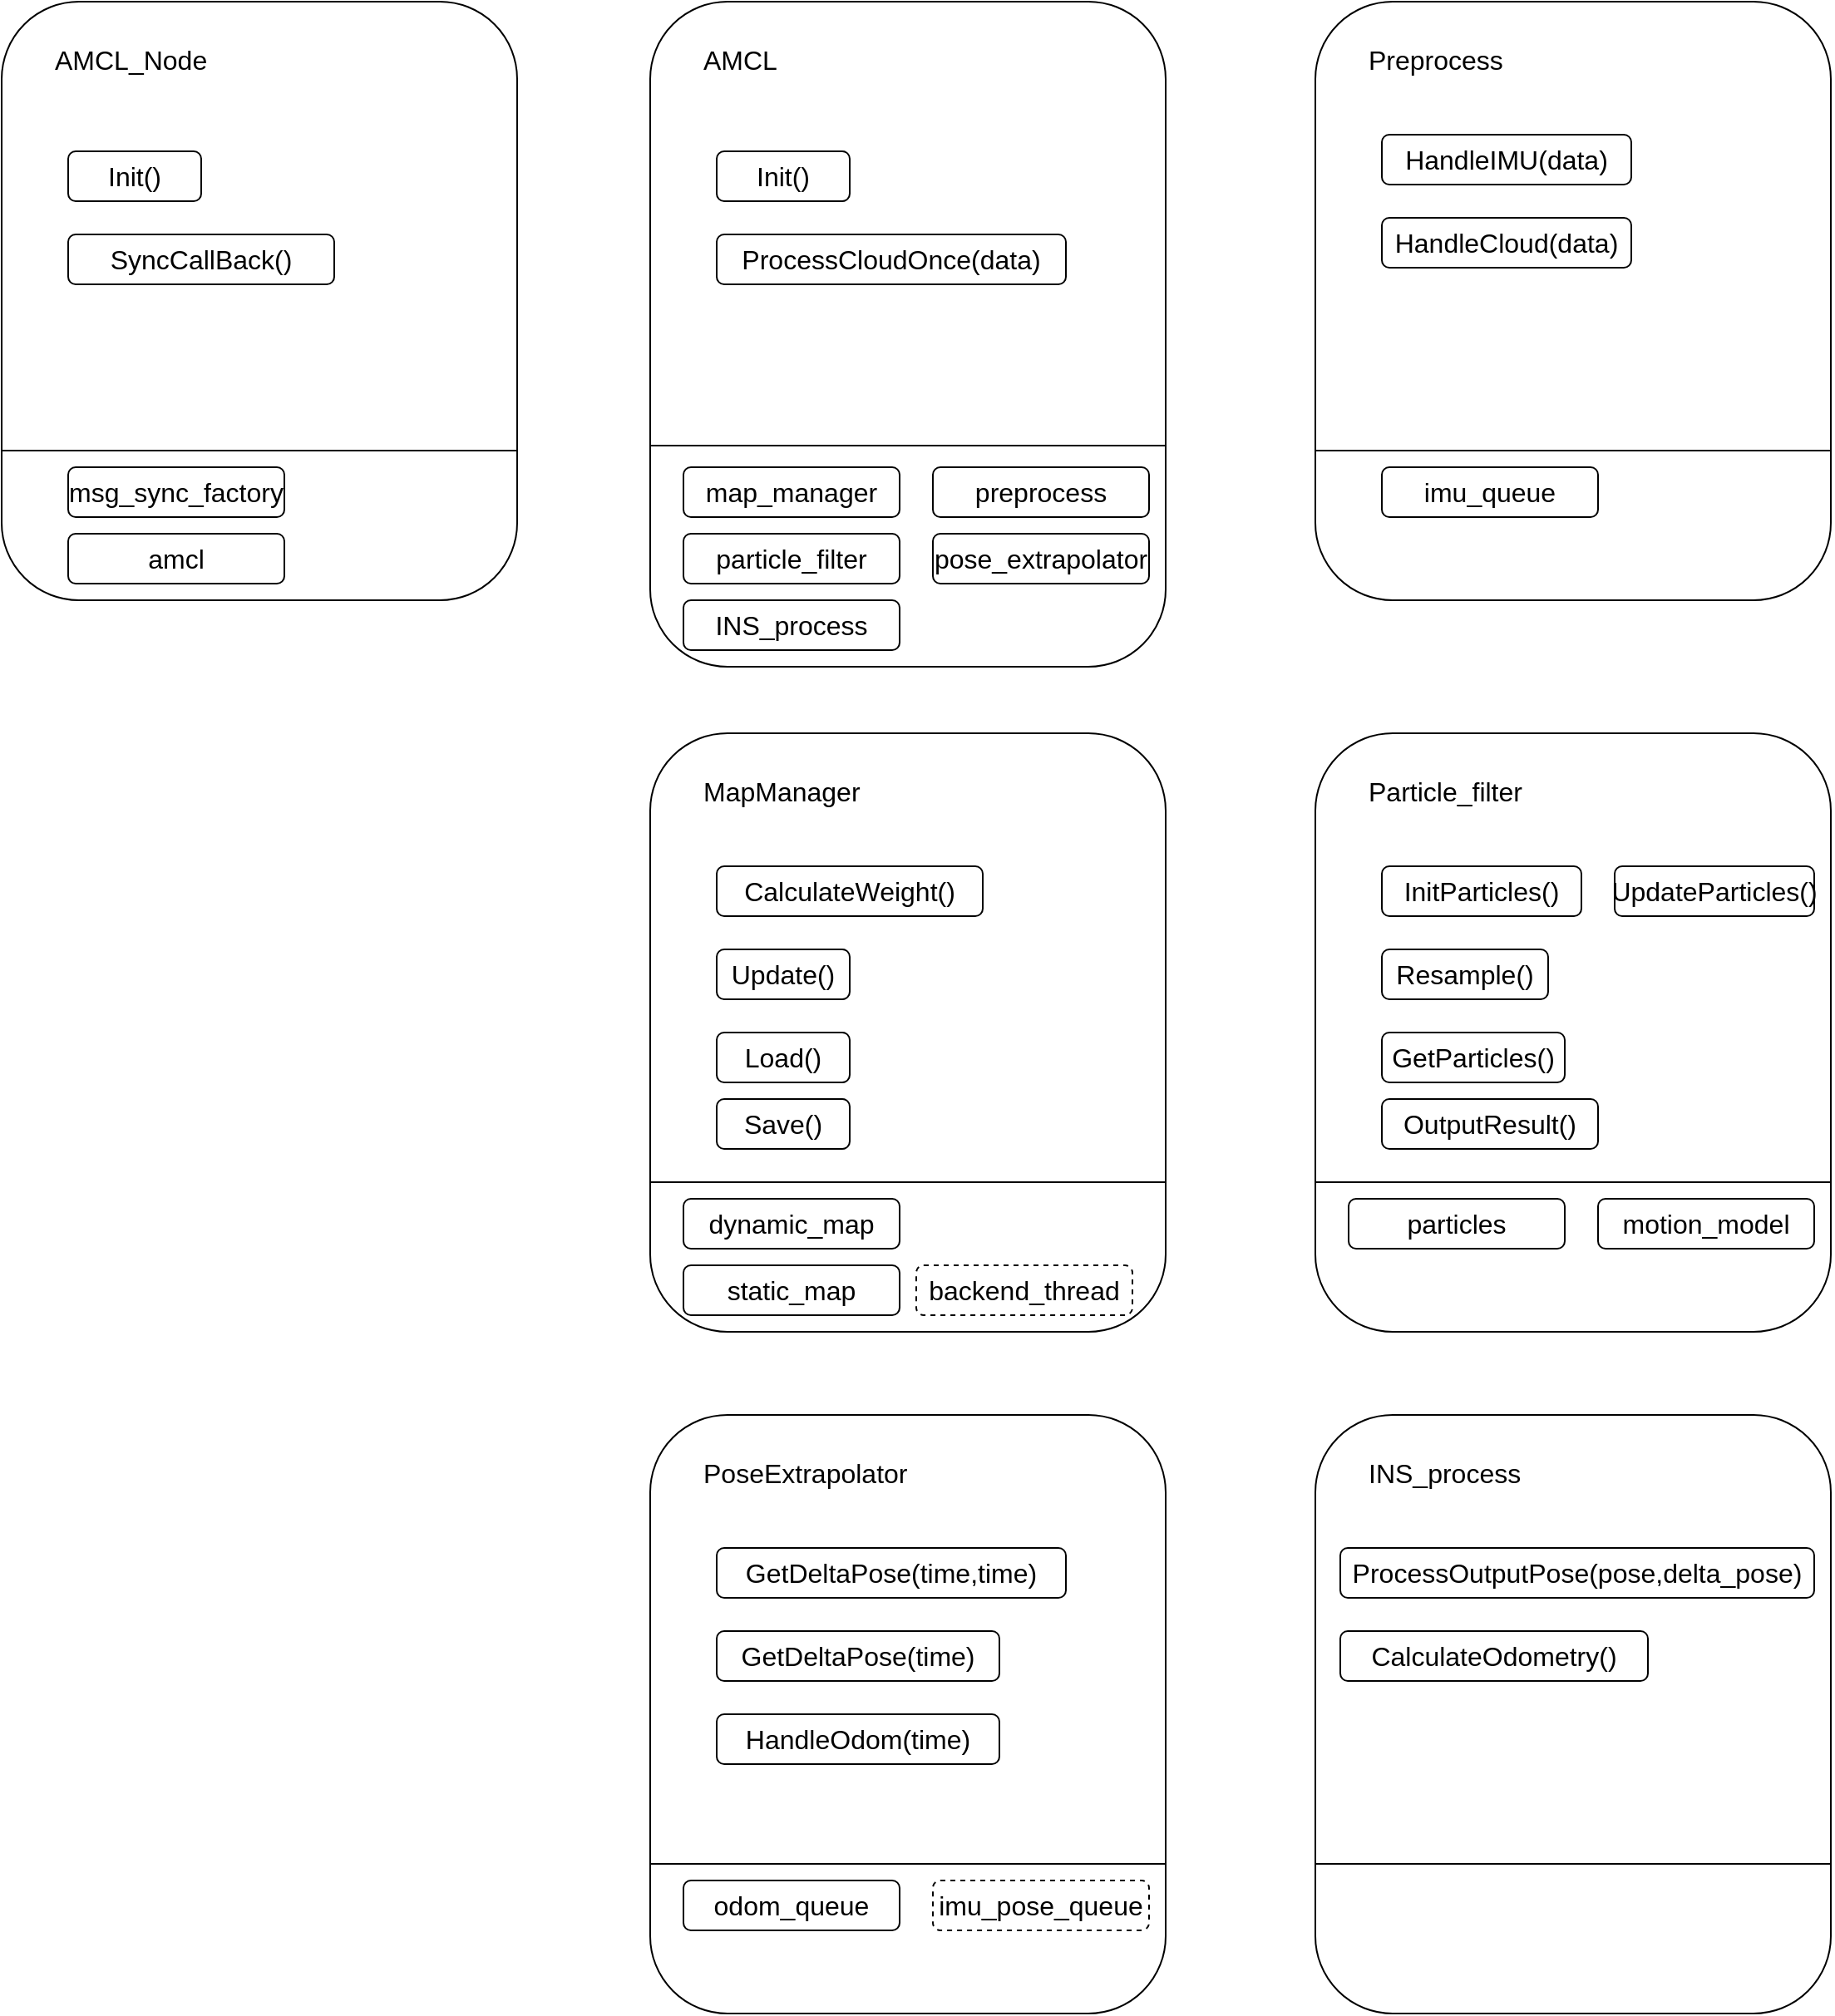 <mxfile version="20.3.0" type="github">
  <diagram id="A8GJd4T9UPs-BZy6i-0N" name="Page-1">
    <mxGraphModel dx="2793" dy="1165" grid="1" gridSize="10" guides="1" tooltips="1" connect="1" arrows="1" fold="1" page="1" pageScale="1" pageWidth="850" pageHeight="1100" math="0" shadow="0">
      <root>
        <mxCell id="0" />
        <mxCell id="1" parent="0" />
        <mxCell id="JbwRqqv8Q4kf1Fu6TmCE-29" value="" style="rounded=1;whiteSpace=wrap;html=1;align=left;verticalAlign=top;fillColor=none;" vertex="1" parent="1">
          <mxGeometry x="-350" y="120" width="310" height="360" as="geometry" />
        </mxCell>
        <mxCell id="JbwRqqv8Q4kf1Fu6TmCE-1" value="" style="rounded=1;whiteSpace=wrap;html=1;align=left;verticalAlign=top;fillColor=none;" vertex="1" parent="1">
          <mxGeometry x="40" y="120" width="310" height="400" as="geometry" />
        </mxCell>
        <mxCell id="JbwRqqv8Q4kf1Fu6TmCE-2" value="AMCL" style="text;html=1;strokeColor=none;fillColor=none;align=left;verticalAlign=middle;whiteSpace=wrap;rounded=0;fontSize=16;" vertex="1" parent="1">
          <mxGeometry x="70" y="140" width="110" height="30" as="geometry" />
        </mxCell>
        <mxCell id="JbwRqqv8Q4kf1Fu6TmCE-3" value="Init()" style="rounded=1;whiteSpace=wrap;html=1;fontSize=16;fillColor=none;" vertex="1" parent="1">
          <mxGeometry x="80" y="210" width="80" height="30" as="geometry" />
        </mxCell>
        <mxCell id="JbwRqqv8Q4kf1Fu6TmCE-4" value="ProcessCloudOnce(data)" style="rounded=1;whiteSpace=wrap;html=1;fontSize=16;fillColor=none;" vertex="1" parent="1">
          <mxGeometry x="80" y="260" width="210" height="30" as="geometry" />
        </mxCell>
        <mxCell id="JbwRqqv8Q4kf1Fu6TmCE-10" value="" style="endArrow=none;html=1;rounded=0;fontSize=16;entryX=1;entryY=0.75;entryDx=0;entryDy=0;exitX=0;exitY=0.75;exitDx=0;exitDy=0;" edge="1" parent="1">
          <mxGeometry width="50" height="50" relative="1" as="geometry">
            <mxPoint x="40" y="387" as="sourcePoint" />
            <mxPoint x="350" y="387" as="targetPoint" />
          </mxGeometry>
        </mxCell>
        <mxCell id="JbwRqqv8Q4kf1Fu6TmCE-11" value="" style="rounded=1;whiteSpace=wrap;html=1;align=left;verticalAlign=top;fillColor=none;" vertex="1" parent="1">
          <mxGeometry x="40" y="560" width="310" height="360" as="geometry" />
        </mxCell>
        <mxCell id="JbwRqqv8Q4kf1Fu6TmCE-12" value="MapManager" style="text;html=1;strokeColor=none;fillColor=none;align=left;verticalAlign=middle;whiteSpace=wrap;rounded=0;fontSize=16;" vertex="1" parent="1">
          <mxGeometry x="70" y="580" width="110" height="30" as="geometry" />
        </mxCell>
        <mxCell id="JbwRqqv8Q4kf1Fu6TmCE-13" value="CalculateWeight()" style="rounded=1;whiteSpace=wrap;html=1;fontSize=16;fillColor=none;" vertex="1" parent="1">
          <mxGeometry x="80" y="640" width="160" height="30" as="geometry" />
        </mxCell>
        <mxCell id="JbwRqqv8Q4kf1Fu6TmCE-14" value="Update()" style="rounded=1;whiteSpace=wrap;html=1;fontSize=16;fillColor=none;" vertex="1" parent="1">
          <mxGeometry x="80" y="690" width="80" height="30" as="geometry" />
        </mxCell>
        <mxCell id="JbwRqqv8Q4kf1Fu6TmCE-15" value="" style="endArrow=none;html=1;rounded=0;fontSize=16;entryX=1;entryY=0.75;entryDx=0;entryDy=0;exitX=0;exitY=0.75;exitDx=0;exitDy=0;" edge="1" source="JbwRqqv8Q4kf1Fu6TmCE-11" target="JbwRqqv8Q4kf1Fu6TmCE-11" parent="1">
          <mxGeometry width="50" height="50" relative="1" as="geometry">
            <mxPoint x="70" y="800" as="sourcePoint" />
            <mxPoint x="90" y="750" as="targetPoint" />
          </mxGeometry>
        </mxCell>
        <mxCell id="JbwRqqv8Q4kf1Fu6TmCE-17" value="dynamic_map" style="rounded=1;whiteSpace=wrap;html=1;fontSize=16;fillColor=none;" vertex="1" parent="1">
          <mxGeometry x="60" y="840" width="130" height="30" as="geometry" />
        </mxCell>
        <mxCell id="JbwRqqv8Q4kf1Fu6TmCE-18" value="static_map" style="rounded=1;whiteSpace=wrap;html=1;fontSize=16;fillColor=none;" vertex="1" parent="1">
          <mxGeometry x="60" y="880" width="130" height="30" as="geometry" />
        </mxCell>
        <mxCell id="JbwRqqv8Q4kf1Fu6TmCE-19" value="Load()" style="rounded=1;whiteSpace=wrap;html=1;fontSize=16;fillColor=none;" vertex="1" parent="1">
          <mxGeometry x="80" y="740" width="80" height="30" as="geometry" />
        </mxCell>
        <mxCell id="JbwRqqv8Q4kf1Fu6TmCE-20" value="Save()" style="rounded=1;whiteSpace=wrap;html=1;fontSize=16;fillColor=none;" vertex="1" parent="1">
          <mxGeometry x="80" y="780" width="80" height="30" as="geometry" />
        </mxCell>
        <mxCell id="JbwRqqv8Q4kf1Fu6TmCE-22" value="" style="rounded=1;whiteSpace=wrap;html=1;align=left;verticalAlign=top;fillColor=none;" vertex="1" parent="1">
          <mxGeometry x="440" y="120" width="310" height="360" as="geometry" />
        </mxCell>
        <mxCell id="JbwRqqv8Q4kf1Fu6TmCE-23" value="Preprocess" style="text;html=1;strokeColor=none;fillColor=none;align=left;verticalAlign=middle;whiteSpace=wrap;rounded=0;fontSize=16;" vertex="1" parent="1">
          <mxGeometry x="470" y="140" width="110" height="30" as="geometry" />
        </mxCell>
        <mxCell id="JbwRqqv8Q4kf1Fu6TmCE-26" value="" style="endArrow=none;html=1;rounded=0;fontSize=16;entryX=1;entryY=0.75;entryDx=0;entryDy=0;exitX=0;exitY=0.75;exitDx=0;exitDy=0;" edge="1" source="JbwRqqv8Q4kf1Fu6TmCE-22" target="JbwRqqv8Q4kf1Fu6TmCE-22" parent="1">
          <mxGeometry width="50" height="50" relative="1" as="geometry">
            <mxPoint x="470" y="360" as="sourcePoint" />
            <mxPoint x="490" y="310" as="targetPoint" />
          </mxGeometry>
        </mxCell>
        <mxCell id="JbwRqqv8Q4kf1Fu6TmCE-27" value="msg_sync_factory" style="rounded=1;whiteSpace=wrap;html=1;fontSize=16;fillColor=none;" vertex="1" parent="1">
          <mxGeometry x="-310" y="400" width="130" height="30" as="geometry" />
        </mxCell>
        <mxCell id="JbwRqqv8Q4kf1Fu6TmCE-28" value="imu_queue" style="rounded=1;whiteSpace=wrap;html=1;fontSize=16;fillColor=none;" vertex="1" parent="1">
          <mxGeometry x="480" y="400" width="130" height="30" as="geometry" />
        </mxCell>
        <mxCell id="JbwRqqv8Q4kf1Fu6TmCE-30" value="AMCL_Node" style="text;html=1;strokeColor=none;fillColor=none;align=left;verticalAlign=middle;whiteSpace=wrap;rounded=0;fontSize=16;" vertex="1" parent="1">
          <mxGeometry x="-320" y="140" width="110" height="30" as="geometry" />
        </mxCell>
        <mxCell id="JbwRqqv8Q4kf1Fu6TmCE-31" value="Init()" style="rounded=1;whiteSpace=wrap;html=1;fontSize=16;fillColor=none;" vertex="1" parent="1">
          <mxGeometry x="-310" y="210" width="80" height="30" as="geometry" />
        </mxCell>
        <mxCell id="JbwRqqv8Q4kf1Fu6TmCE-33" value="" style="endArrow=none;html=1;rounded=0;fontSize=16;entryX=1;entryY=0.75;entryDx=0;entryDy=0;exitX=0;exitY=0.75;exitDx=0;exitDy=0;" edge="1" source="JbwRqqv8Q4kf1Fu6TmCE-29" target="JbwRqqv8Q4kf1Fu6TmCE-29" parent="1">
          <mxGeometry width="50" height="50" relative="1" as="geometry">
            <mxPoint x="-320" y="360" as="sourcePoint" />
            <mxPoint x="-300" y="310" as="targetPoint" />
          </mxGeometry>
        </mxCell>
        <mxCell id="JbwRqqv8Q4kf1Fu6TmCE-35" value="amcl" style="rounded=1;whiteSpace=wrap;html=1;fontSize=16;fillColor=none;" vertex="1" parent="1">
          <mxGeometry x="-310" y="440" width="130" height="30" as="geometry" />
        </mxCell>
        <mxCell id="JbwRqqv8Q4kf1Fu6TmCE-36" value="SyncCallBack()" style="rounded=1;whiteSpace=wrap;html=1;fontSize=16;fillColor=none;" vertex="1" parent="1">
          <mxGeometry x="-310" y="260" width="160" height="30" as="geometry" />
        </mxCell>
        <mxCell id="JbwRqqv8Q4kf1Fu6TmCE-37" value="HandleIMU(data)" style="rounded=1;whiteSpace=wrap;html=1;fontSize=16;fillColor=none;" vertex="1" parent="1">
          <mxGeometry x="480" y="200" width="150" height="30" as="geometry" />
        </mxCell>
        <mxCell id="JbwRqqv8Q4kf1Fu6TmCE-38" value="HandleCloud(data)" style="rounded=1;whiteSpace=wrap;html=1;fontSize=16;fillColor=none;" vertex="1" parent="1">
          <mxGeometry x="480" y="250" width="150" height="30" as="geometry" />
        </mxCell>
        <mxCell id="JbwRqqv8Q4kf1Fu6TmCE-39" value="map_manager" style="rounded=1;whiteSpace=wrap;html=1;fontSize=16;fillColor=none;" vertex="1" parent="1">
          <mxGeometry x="60" y="400" width="130" height="30" as="geometry" />
        </mxCell>
        <mxCell id="JbwRqqv8Q4kf1Fu6TmCE-40" value="preprocess" style="rounded=1;whiteSpace=wrap;html=1;fontSize=16;fillColor=none;" vertex="1" parent="1">
          <mxGeometry x="210" y="400" width="130" height="30" as="geometry" />
        </mxCell>
        <mxCell id="JbwRqqv8Q4kf1Fu6TmCE-41" value="particle_filter" style="rounded=1;whiteSpace=wrap;html=1;fontSize=16;fillColor=none;" vertex="1" parent="1">
          <mxGeometry x="60" y="440" width="130" height="30" as="geometry" />
        </mxCell>
        <mxCell id="JbwRqqv8Q4kf1Fu6TmCE-42" value="pose_extrapolator" style="rounded=1;whiteSpace=wrap;html=1;fontSize=16;fillColor=none;" vertex="1" parent="1">
          <mxGeometry x="210" y="440" width="130" height="30" as="geometry" />
        </mxCell>
        <mxCell id="JbwRqqv8Q4kf1Fu6TmCE-43" value="INS_process" style="rounded=1;whiteSpace=wrap;html=1;fontSize=16;fillColor=none;" vertex="1" parent="1">
          <mxGeometry x="60" y="480" width="130" height="30" as="geometry" />
        </mxCell>
        <mxCell id="JbwRqqv8Q4kf1Fu6TmCE-45" value="backend_thread" style="rounded=1;whiteSpace=wrap;html=1;fontSize=16;fillColor=none;dashed=1;" vertex="1" parent="1">
          <mxGeometry x="200" y="880" width="130" height="30" as="geometry" />
        </mxCell>
        <mxCell id="JbwRqqv8Q4kf1Fu6TmCE-46" value="" style="rounded=1;whiteSpace=wrap;html=1;align=left;verticalAlign=top;fillColor=none;" vertex="1" parent="1">
          <mxGeometry x="440" y="560" width="310" height="360" as="geometry" />
        </mxCell>
        <mxCell id="JbwRqqv8Q4kf1Fu6TmCE-47" value="Particle_filter" style="text;html=1;strokeColor=none;fillColor=none;align=left;verticalAlign=middle;whiteSpace=wrap;rounded=0;fontSize=16;" vertex="1" parent="1">
          <mxGeometry x="470" y="580" width="110" height="30" as="geometry" />
        </mxCell>
        <mxCell id="JbwRqqv8Q4kf1Fu6TmCE-48" value="InitParticles()" style="rounded=1;whiteSpace=wrap;html=1;fontSize=16;fillColor=none;" vertex="1" parent="1">
          <mxGeometry x="480" y="640" width="120" height="30" as="geometry" />
        </mxCell>
        <mxCell id="JbwRqqv8Q4kf1Fu6TmCE-49" value="Resample()" style="rounded=1;whiteSpace=wrap;html=1;fontSize=16;fillColor=none;" vertex="1" parent="1">
          <mxGeometry x="480" y="690" width="100" height="30" as="geometry" />
        </mxCell>
        <mxCell id="JbwRqqv8Q4kf1Fu6TmCE-50" value="" style="endArrow=none;html=1;rounded=0;fontSize=16;entryX=1;entryY=0.75;entryDx=0;entryDy=0;exitX=0;exitY=0.75;exitDx=0;exitDy=0;" edge="1" source="JbwRqqv8Q4kf1Fu6TmCE-46" target="JbwRqqv8Q4kf1Fu6TmCE-46" parent="1">
          <mxGeometry width="50" height="50" relative="1" as="geometry">
            <mxPoint x="470" y="800" as="sourcePoint" />
            <mxPoint x="490" y="750" as="targetPoint" />
          </mxGeometry>
        </mxCell>
        <mxCell id="JbwRqqv8Q4kf1Fu6TmCE-51" value="particles" style="rounded=1;whiteSpace=wrap;html=1;fontSize=16;fillColor=none;" vertex="1" parent="1">
          <mxGeometry x="460" y="840" width="130" height="30" as="geometry" />
        </mxCell>
        <mxCell id="JbwRqqv8Q4kf1Fu6TmCE-53" value="GetParticles()" style="rounded=1;whiteSpace=wrap;html=1;fontSize=16;fillColor=none;" vertex="1" parent="1">
          <mxGeometry x="480" y="740" width="110" height="30" as="geometry" />
        </mxCell>
        <mxCell id="JbwRqqv8Q4kf1Fu6TmCE-54" value="OutputResult()" style="rounded=1;whiteSpace=wrap;html=1;fontSize=16;fillColor=none;" vertex="1" parent="1">
          <mxGeometry x="480" y="780" width="130" height="30" as="geometry" />
        </mxCell>
        <mxCell id="JbwRqqv8Q4kf1Fu6TmCE-56" value="UpdateParticles()" style="rounded=1;whiteSpace=wrap;html=1;fontSize=16;fillColor=none;" vertex="1" parent="1">
          <mxGeometry x="620" y="640" width="120" height="30" as="geometry" />
        </mxCell>
        <mxCell id="JbwRqqv8Q4kf1Fu6TmCE-57" value="motion_model" style="rounded=1;whiteSpace=wrap;html=1;fontSize=16;fillColor=none;" vertex="1" parent="1">
          <mxGeometry x="610" y="840" width="130" height="30" as="geometry" />
        </mxCell>
        <mxCell id="JbwRqqv8Q4kf1Fu6TmCE-58" value="" style="rounded=1;whiteSpace=wrap;html=1;align=left;verticalAlign=top;fillColor=none;" vertex="1" parent="1">
          <mxGeometry x="40" y="970" width="310" height="360" as="geometry" />
        </mxCell>
        <mxCell id="JbwRqqv8Q4kf1Fu6TmCE-59" value="PoseExtrapolator" style="text;html=1;strokeColor=none;fillColor=none;align=left;verticalAlign=middle;whiteSpace=wrap;rounded=0;fontSize=16;" vertex="1" parent="1">
          <mxGeometry x="70" y="990" width="110" height="30" as="geometry" />
        </mxCell>
        <mxCell id="JbwRqqv8Q4kf1Fu6TmCE-61" value="GetDeltaPose(time)" style="rounded=1;whiteSpace=wrap;html=1;fontSize=16;fillColor=none;" vertex="1" parent="1">
          <mxGeometry x="80" y="1100" width="170" height="30" as="geometry" />
        </mxCell>
        <mxCell id="JbwRqqv8Q4kf1Fu6TmCE-62" value="" style="endArrow=none;html=1;rounded=0;fontSize=16;entryX=1;entryY=0.75;entryDx=0;entryDy=0;exitX=0;exitY=0.75;exitDx=0;exitDy=0;" edge="1" source="JbwRqqv8Q4kf1Fu6TmCE-58" target="JbwRqqv8Q4kf1Fu6TmCE-58" parent="1">
          <mxGeometry width="50" height="50" relative="1" as="geometry">
            <mxPoint x="70" y="1210" as="sourcePoint" />
            <mxPoint x="90" y="1160" as="targetPoint" />
          </mxGeometry>
        </mxCell>
        <mxCell id="JbwRqqv8Q4kf1Fu6TmCE-63" value="odom_queue" style="rounded=1;whiteSpace=wrap;html=1;fontSize=16;fillColor=none;" vertex="1" parent="1">
          <mxGeometry x="60" y="1250" width="130" height="30" as="geometry" />
        </mxCell>
        <mxCell id="JbwRqqv8Q4kf1Fu6TmCE-67" value="imu_pose_queue" style="rounded=1;whiteSpace=wrap;html=1;fontSize=16;fillColor=none;dashed=1;" vertex="1" parent="1">
          <mxGeometry x="210" y="1250" width="130" height="30" as="geometry" />
        </mxCell>
        <mxCell id="JbwRqqv8Q4kf1Fu6TmCE-68" value="GetDeltaPose(time,time)" style="rounded=1;whiteSpace=wrap;html=1;fontSize=16;fillColor=none;" vertex="1" parent="1">
          <mxGeometry x="80" y="1050" width="210" height="30" as="geometry" />
        </mxCell>
        <mxCell id="JbwRqqv8Q4kf1Fu6TmCE-69" value="HandleOdom(time)" style="rounded=1;whiteSpace=wrap;html=1;fontSize=16;fillColor=none;" vertex="1" parent="1">
          <mxGeometry x="80" y="1150" width="170" height="30" as="geometry" />
        </mxCell>
        <mxCell id="JbwRqqv8Q4kf1Fu6TmCE-70" value="" style="rounded=1;whiteSpace=wrap;html=1;align=left;verticalAlign=top;fillColor=none;" vertex="1" parent="1">
          <mxGeometry x="440" y="970" width="310" height="360" as="geometry" />
        </mxCell>
        <mxCell id="JbwRqqv8Q4kf1Fu6TmCE-71" value="INS_process" style="text;html=1;strokeColor=none;fillColor=none;align=left;verticalAlign=middle;whiteSpace=wrap;rounded=0;fontSize=16;" vertex="1" parent="1">
          <mxGeometry x="470" y="990" width="110" height="30" as="geometry" />
        </mxCell>
        <mxCell id="JbwRqqv8Q4kf1Fu6TmCE-73" value="" style="endArrow=none;html=1;rounded=0;fontSize=16;entryX=1;entryY=0.75;entryDx=0;entryDy=0;exitX=0;exitY=0.75;exitDx=0;exitDy=0;" edge="1" source="JbwRqqv8Q4kf1Fu6TmCE-70" target="JbwRqqv8Q4kf1Fu6TmCE-70" parent="1">
          <mxGeometry width="50" height="50" relative="1" as="geometry">
            <mxPoint x="470" y="1210" as="sourcePoint" />
            <mxPoint x="490" y="1160" as="targetPoint" />
          </mxGeometry>
        </mxCell>
        <mxCell id="JbwRqqv8Q4kf1Fu6TmCE-76" value="ProcessOutputPose(pose,delta_pose)" style="rounded=1;whiteSpace=wrap;html=1;fontSize=16;fillColor=none;" vertex="1" parent="1">
          <mxGeometry x="455" y="1050" width="285" height="30" as="geometry" />
        </mxCell>
        <mxCell id="JbwRqqv8Q4kf1Fu6TmCE-79" value="CalculateOdometry()" style="rounded=1;whiteSpace=wrap;html=1;fontSize=16;fillColor=none;" vertex="1" parent="1">
          <mxGeometry x="455" y="1100" width="185" height="30" as="geometry" />
        </mxCell>
      </root>
    </mxGraphModel>
  </diagram>
</mxfile>
